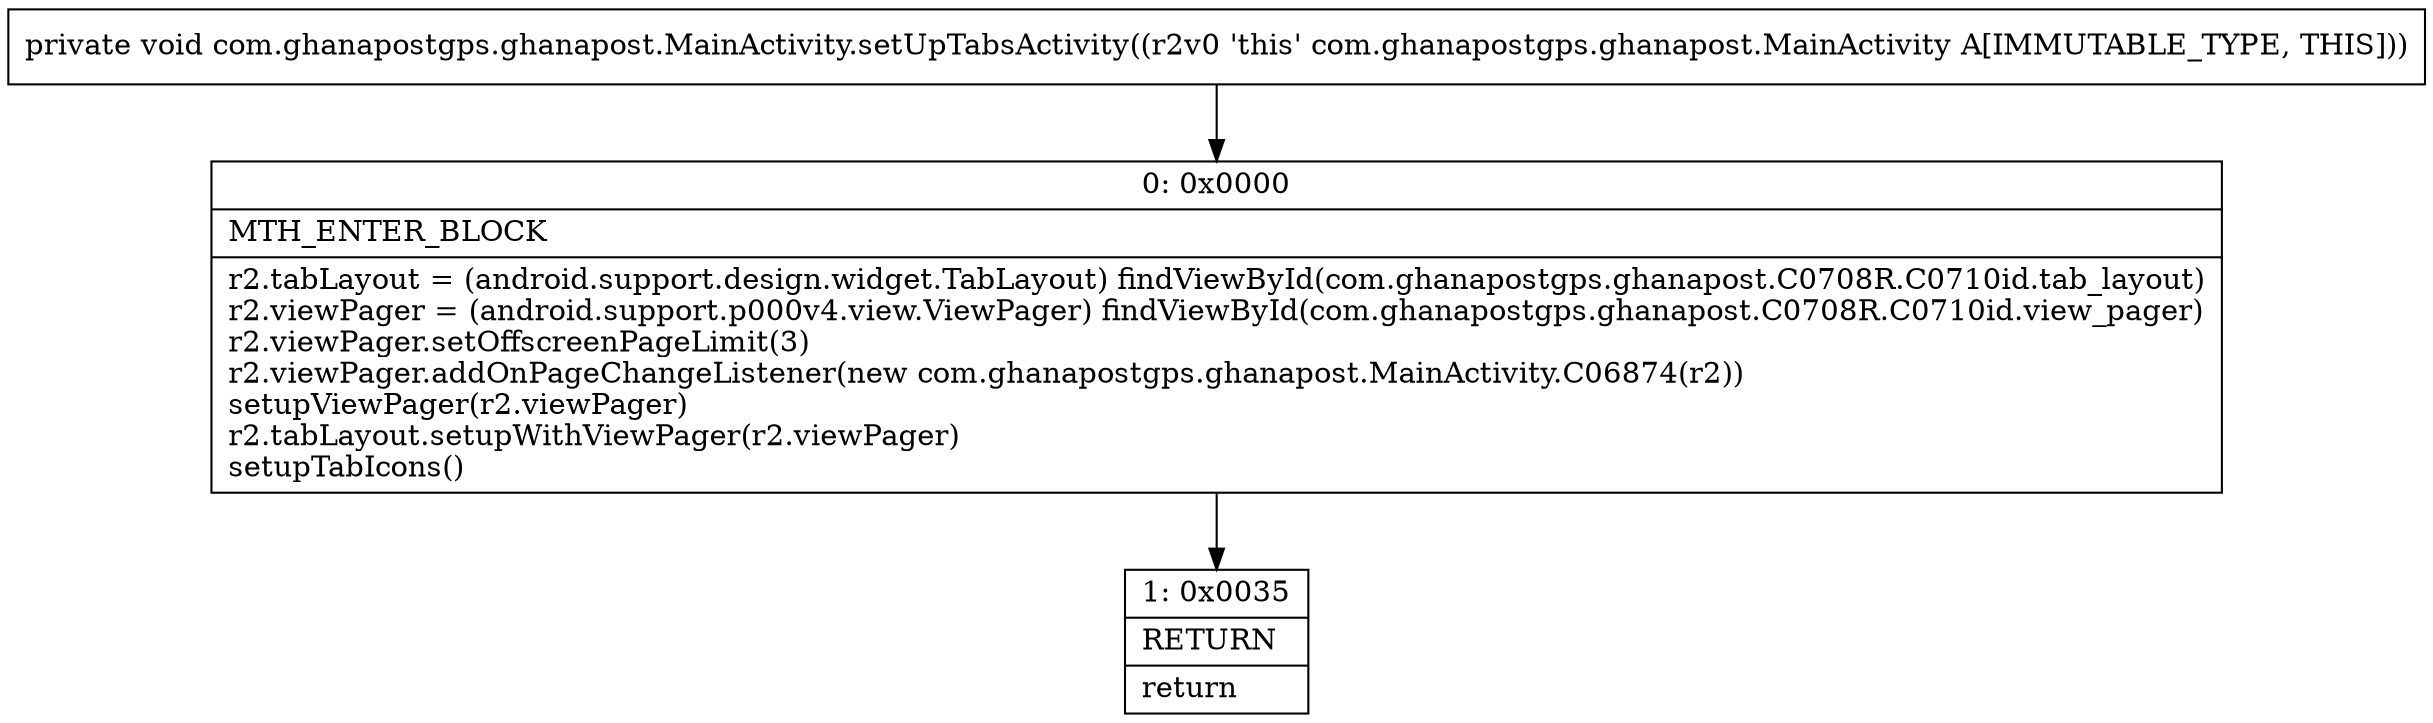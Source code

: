 digraph "CFG forcom.ghanapostgps.ghanapost.MainActivity.setUpTabsActivity()V" {
Node_0 [shape=record,label="{0\:\ 0x0000|MTH_ENTER_BLOCK\l|r2.tabLayout = (android.support.design.widget.TabLayout) findViewById(com.ghanapostgps.ghanapost.C0708R.C0710id.tab_layout)\lr2.viewPager = (android.support.p000v4.view.ViewPager) findViewById(com.ghanapostgps.ghanapost.C0708R.C0710id.view_pager)\lr2.viewPager.setOffscreenPageLimit(3)\lr2.viewPager.addOnPageChangeListener(new com.ghanapostgps.ghanapost.MainActivity.C06874(r2))\lsetupViewPager(r2.viewPager)\lr2.tabLayout.setupWithViewPager(r2.viewPager)\lsetupTabIcons()\l}"];
Node_1 [shape=record,label="{1\:\ 0x0035|RETURN\l|return\l}"];
MethodNode[shape=record,label="{private void com.ghanapostgps.ghanapost.MainActivity.setUpTabsActivity((r2v0 'this' com.ghanapostgps.ghanapost.MainActivity A[IMMUTABLE_TYPE, THIS])) }"];
MethodNode -> Node_0;
Node_0 -> Node_1;
}

